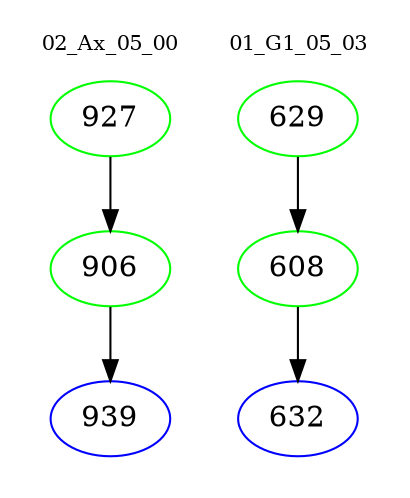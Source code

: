 digraph{
subgraph cluster_0 {
color = white
label = "02_Ax_05_00";
fontsize=10;
T0_927 [label="927", color="green"]
T0_927 -> T0_906 [color="black"]
T0_906 [label="906", color="green"]
T0_906 -> T0_939 [color="black"]
T0_939 [label="939", color="blue"]
}
subgraph cluster_1 {
color = white
label = "01_G1_05_03";
fontsize=10;
T1_629 [label="629", color="green"]
T1_629 -> T1_608 [color="black"]
T1_608 [label="608", color="green"]
T1_608 -> T1_632 [color="black"]
T1_632 [label="632", color="blue"]
}
}
